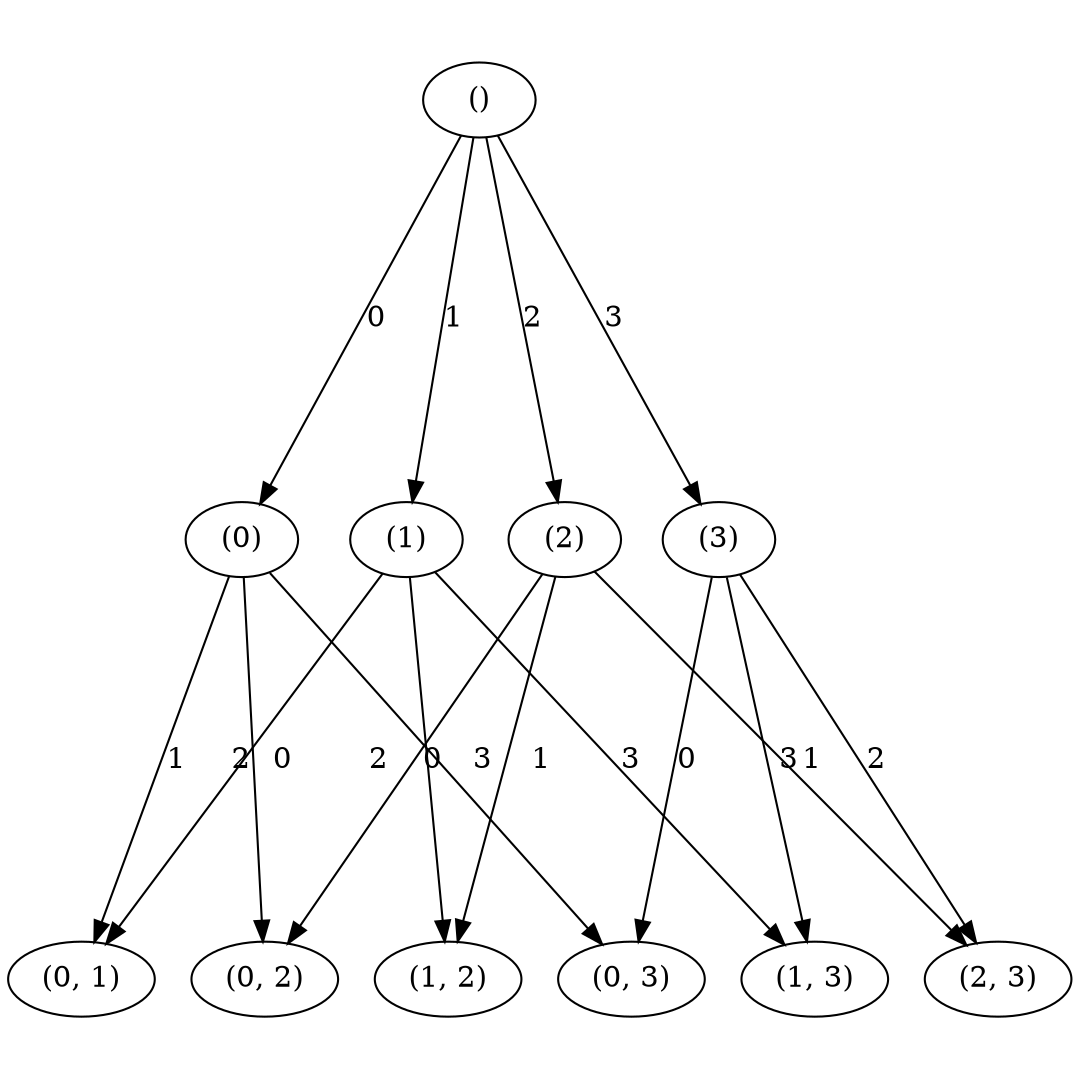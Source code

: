 digraph {

    graph [ratio=1; splines=false]    "()" -> "(0)" [label="0"]
    "()" -> "(1)" [label="1"]
    "()" -> "(2)" [label="2"]
    "()" -> "(3)" [label="3"]
    "(0)" -> "(0, 1)" [label="1"]
    "(1)" -> "(0, 1)" [label="0"]
    "(0)" -> "(0, 2)" [label="2"]
    "(2)" -> "(0, 2)" [label="0"]
    "(0)" -> "(0, 3)" [label="3"]
    "(3)" -> "(0, 3)" [label="0"]
    "(1)" -> "(1, 2)" [label="2"]
    "(2)" -> "(1, 2)" [label="1"]
    "(1)" -> "(1, 3)" [label="3"]
    "(3)" -> "(1, 3)" [label="1"]
    "(2)" -> "(2, 3)" [label="3"]
    "(3)" -> "(2, 3)" [label="2"]
}
